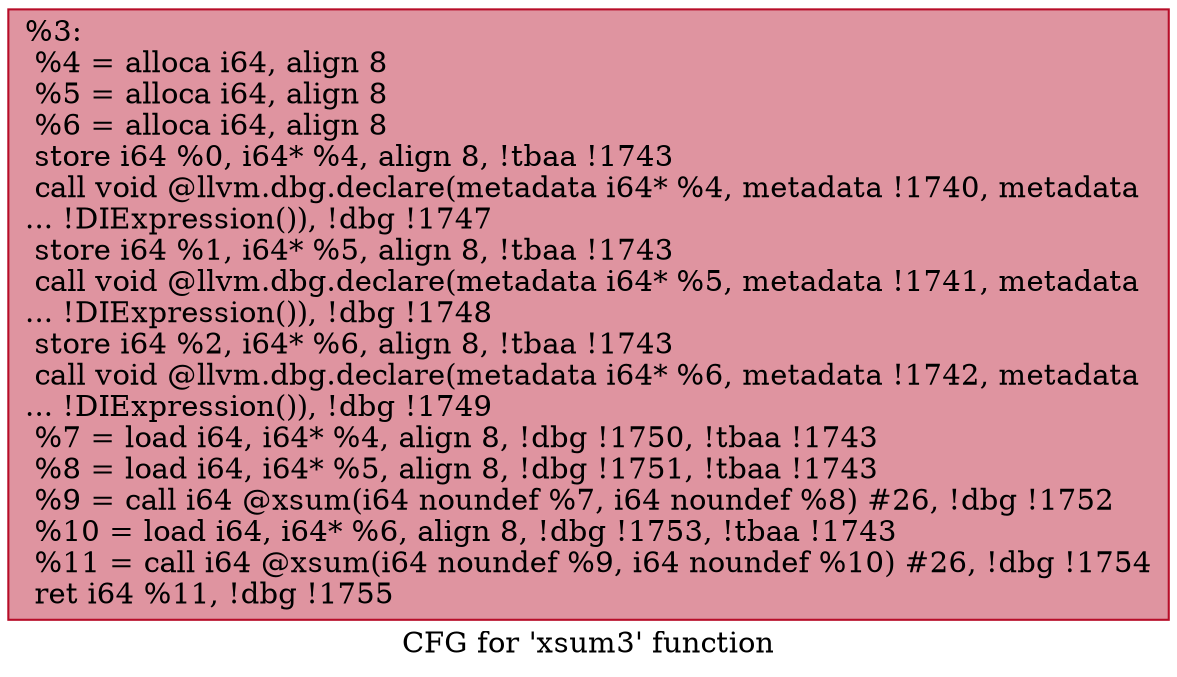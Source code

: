 digraph "CFG for 'xsum3' function" {
	label="CFG for 'xsum3' function";

	Node0x1d9bfb0 [shape=record,color="#b70d28ff", style=filled, fillcolor="#b70d2870",label="{%3:\l  %4 = alloca i64, align 8\l  %5 = alloca i64, align 8\l  %6 = alloca i64, align 8\l  store i64 %0, i64* %4, align 8, !tbaa !1743\l  call void @llvm.dbg.declare(metadata i64* %4, metadata !1740, metadata\l... !DIExpression()), !dbg !1747\l  store i64 %1, i64* %5, align 8, !tbaa !1743\l  call void @llvm.dbg.declare(metadata i64* %5, metadata !1741, metadata\l... !DIExpression()), !dbg !1748\l  store i64 %2, i64* %6, align 8, !tbaa !1743\l  call void @llvm.dbg.declare(metadata i64* %6, metadata !1742, metadata\l... !DIExpression()), !dbg !1749\l  %7 = load i64, i64* %4, align 8, !dbg !1750, !tbaa !1743\l  %8 = load i64, i64* %5, align 8, !dbg !1751, !tbaa !1743\l  %9 = call i64 @xsum(i64 noundef %7, i64 noundef %8) #26, !dbg !1752\l  %10 = load i64, i64* %6, align 8, !dbg !1753, !tbaa !1743\l  %11 = call i64 @xsum(i64 noundef %9, i64 noundef %10) #26, !dbg !1754\l  ret i64 %11, !dbg !1755\l}"];
}
